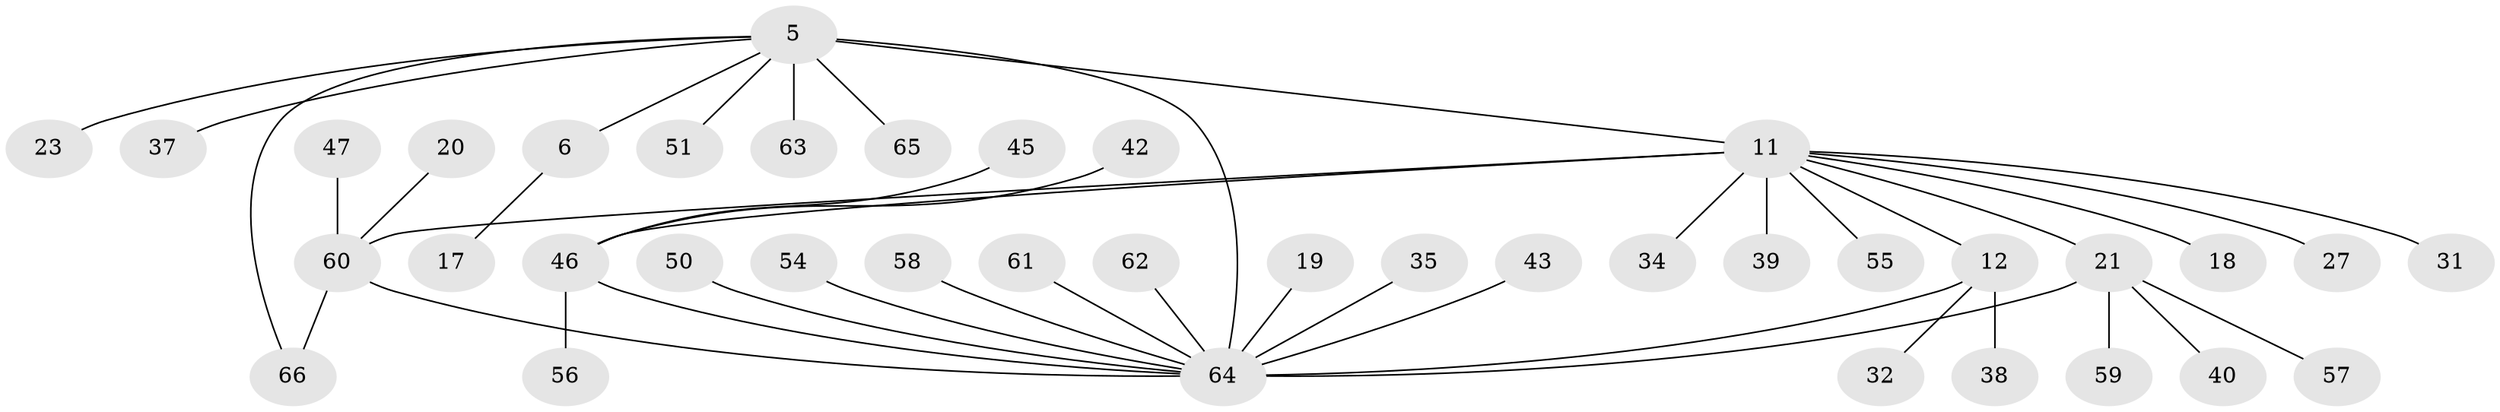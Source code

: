 // original degree distribution, {5: 0.045454545454545456, 11: 0.015151515151515152, 3: 0.06060606060606061, 13: 0.015151515151515152, 2: 0.19696969696969696, 6: 0.015151515151515152, 7: 0.030303030303030304, 4: 0.045454545454545456, 8: 0.015151515151515152, 9: 0.015151515151515152, 1: 0.5454545454545454}
// Generated by graph-tools (version 1.1) at 2025/58/03/04/25 21:58:48]
// undirected, 39 vertices, 43 edges
graph export_dot {
graph [start="1"]
  node [color=gray90,style=filled];
  5;
  6 [super="+4"];
  11 [super="+8"];
  12 [super="+10"];
  17;
  18;
  19;
  20;
  21 [super="+15"];
  23;
  27;
  31;
  32;
  34;
  35;
  37 [super="+16+28"];
  38;
  39;
  40;
  42 [super="+33"];
  43;
  45;
  46 [super="+44+30"];
  47;
  50;
  51 [super="+29+36"];
  54;
  55;
  56;
  57 [super="+24"];
  58;
  59;
  60 [super="+2"];
  61 [super="+49"];
  62;
  63;
  64 [super="+41+53+52+3+48"];
  65;
  66;
  5 -- 6 [weight=2];
  5 -- 11 [weight=2];
  5 -- 23;
  5 -- 63;
  5 -- 65;
  5 -- 66;
  5 -- 51;
  5 -- 37;
  5 -- 64 [weight=3];
  6 -- 17;
  11 -- 12 [weight=2];
  11 -- 31;
  11 -- 34;
  11 -- 39;
  11 -- 60 [weight=2];
  11 -- 18;
  11 -- 55;
  11 -- 27;
  11 -- 21;
  11 -- 46 [weight=2];
  12 -- 38;
  12 -- 32;
  12 -- 64 [weight=2];
  19 -- 64;
  20 -- 60;
  21 -- 64 [weight=2];
  21 -- 40;
  21 -- 57;
  21 -- 59;
  35 -- 64;
  42 -- 46;
  43 -- 64;
  45 -- 46;
  46 -- 64;
  46 -- 56;
  47 -- 60;
  50 -- 64;
  54 -- 64;
  58 -- 64;
  60 -- 64 [weight=3];
  60 -- 66;
  61 -- 64;
  62 -- 64;
}
